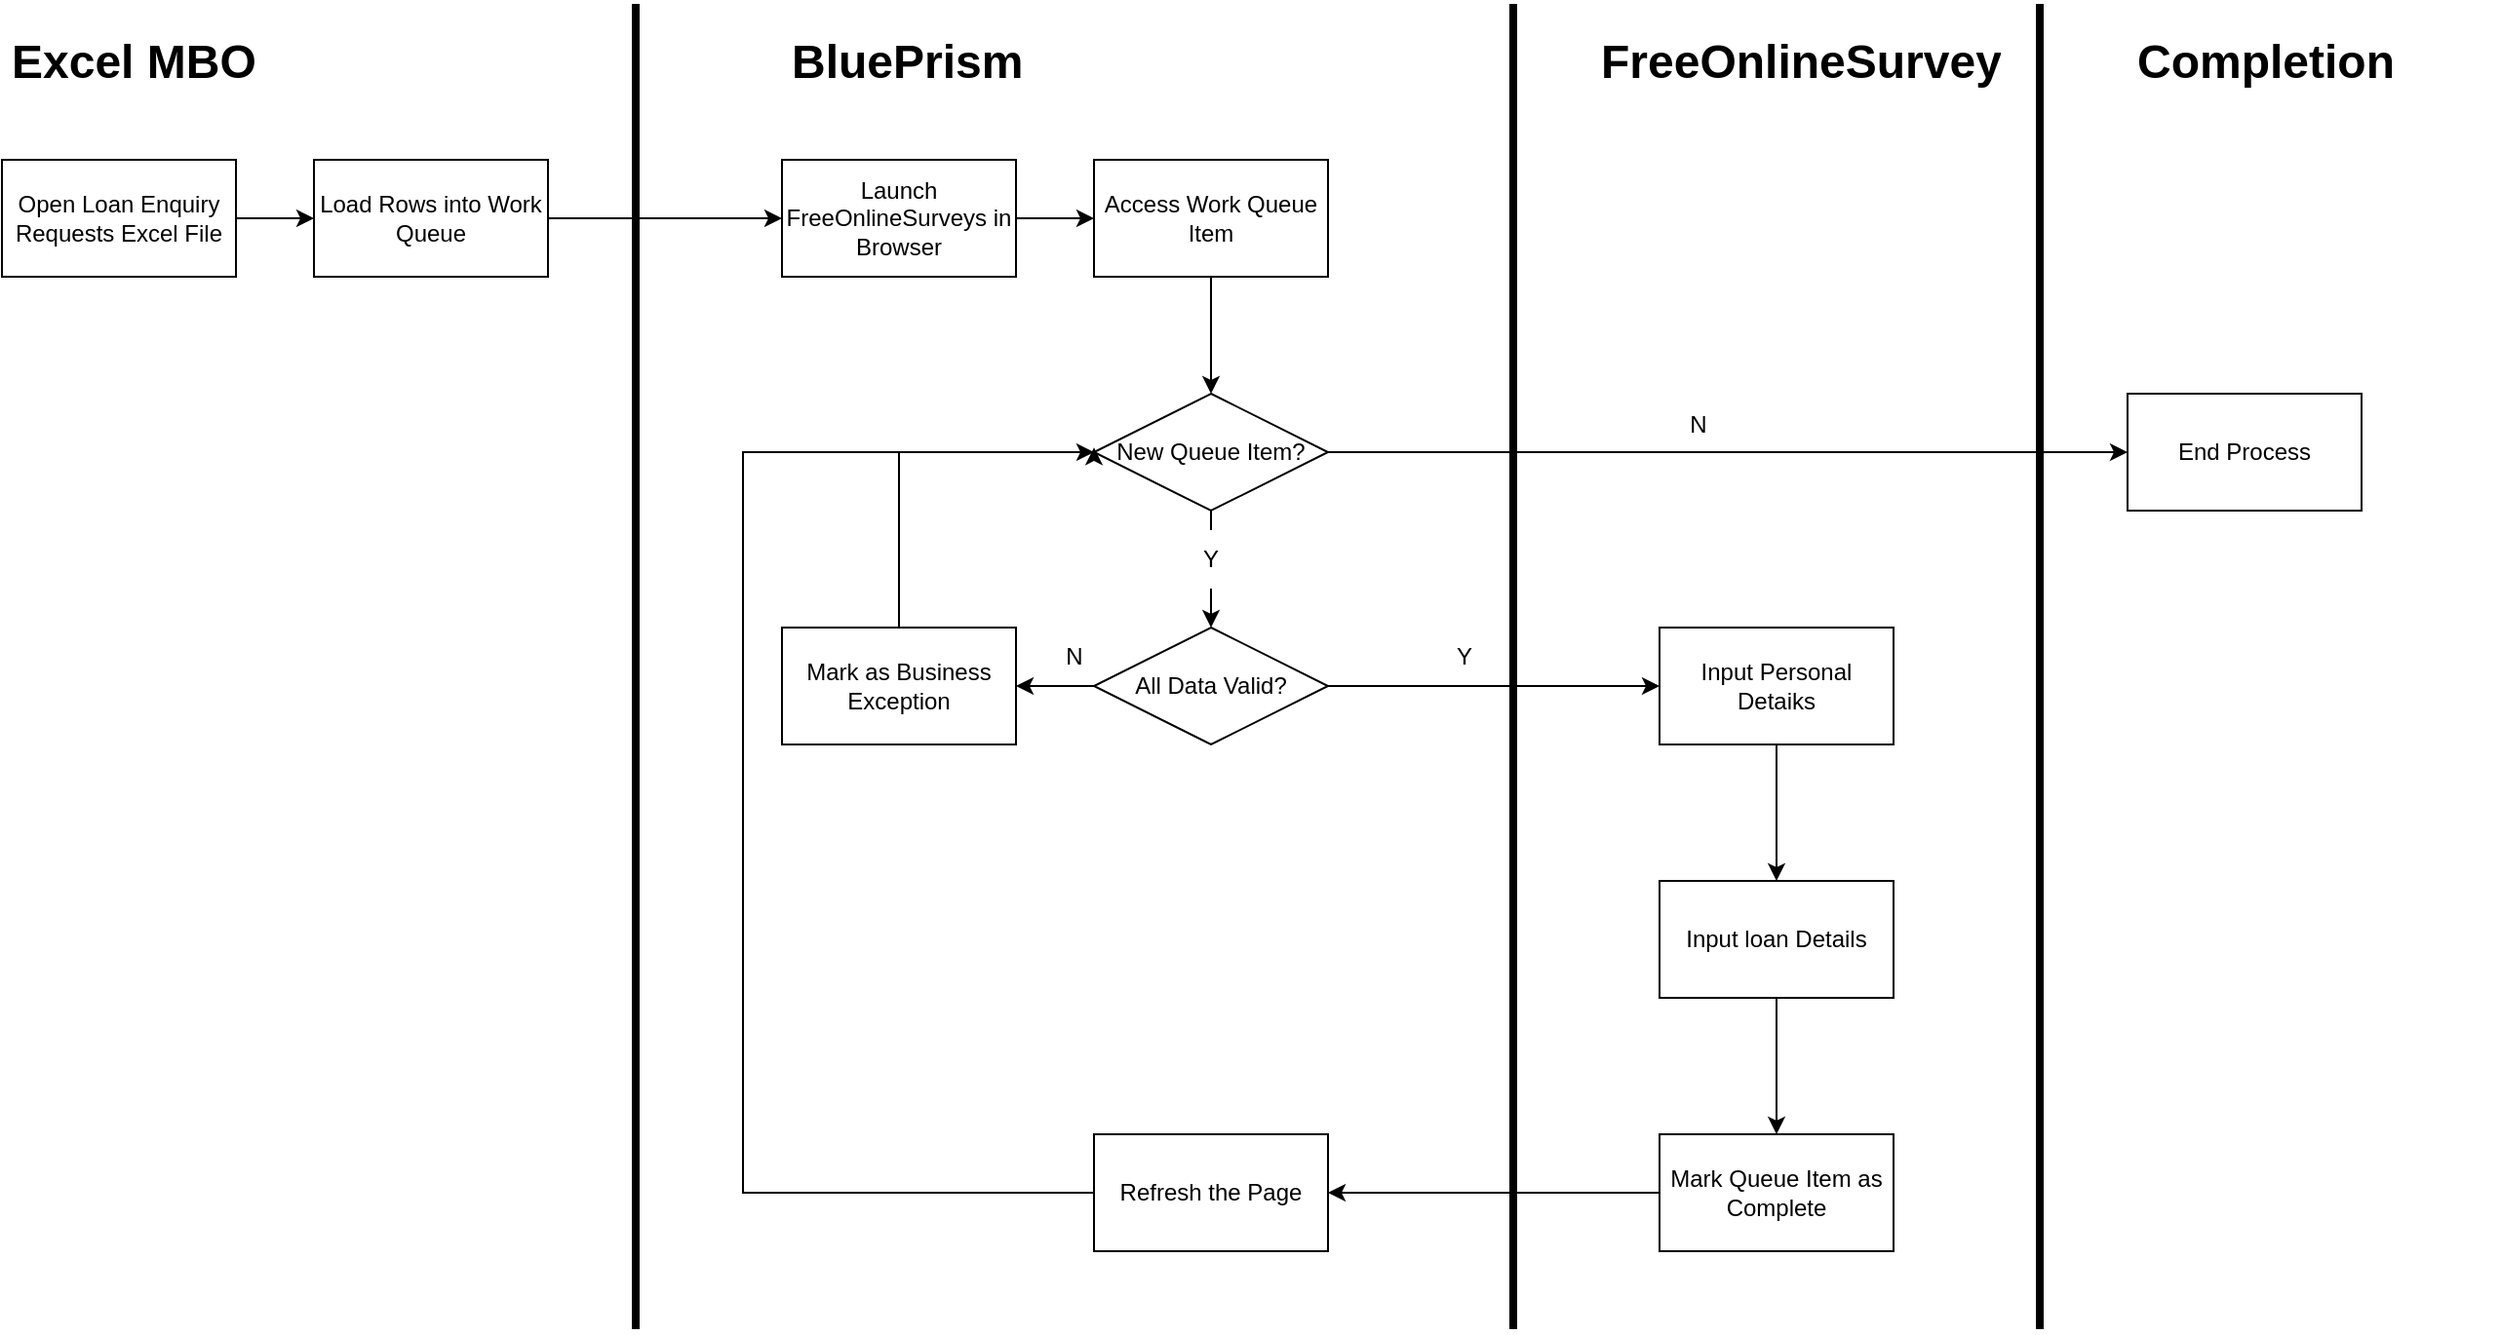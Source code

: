<mxfile version="18.0.7" type="github">
  <diagram id="U8ebJ5xUTrtA2iBMNmvC" name="Page-1">
    <mxGraphModel dx="1730" dy="2065" grid="1" gridSize="10" guides="1" tooltips="1" connect="1" arrows="1" fold="1" page="1" pageScale="1" pageWidth="850" pageHeight="1100" math="0" shadow="0">
      <root>
        <mxCell id="0" />
        <mxCell id="1" parent="0" />
        <mxCell id="oEMK2DDUVSLNxm1tjfRJ-281" style="edgeStyle=none;rounded=0;orthogonalLoop=1;jettySize=auto;html=1;exitX=1;exitY=0.5;exitDx=0;exitDy=0;entryX=0;entryY=0.5;entryDx=0;entryDy=0;" parent="1" source="oEMK2DDUVSLNxm1tjfRJ-1" target="oEMK2DDUVSLNxm1tjfRJ-2" edge="1">
          <mxGeometry relative="1" as="geometry">
            <Array as="points">
              <mxPoint x="240" y="110" />
            </Array>
          </mxGeometry>
        </mxCell>
        <mxCell id="oEMK2DDUVSLNxm1tjfRJ-1" value="Open Loan Enquiry Requests Excel File" style="rounded=0;whiteSpace=wrap;html=1;" parent="1" vertex="1">
          <mxGeometry x="80" y="80" width="120" height="60" as="geometry" />
        </mxCell>
        <mxCell id="oEMK2DDUVSLNxm1tjfRJ-282" style="edgeStyle=none;rounded=0;orthogonalLoop=1;jettySize=auto;html=1;exitX=1;exitY=0.5;exitDx=0;exitDy=0;entryX=0;entryY=0.5;entryDx=0;entryDy=0;" parent="1" source="oEMK2DDUVSLNxm1tjfRJ-2" target="oEMK2DDUVSLNxm1tjfRJ-3" edge="1">
          <mxGeometry relative="1" as="geometry">
            <mxPoint x="440" y="110" as="sourcePoint" />
          </mxGeometry>
        </mxCell>
        <mxCell id="oEMK2DDUVSLNxm1tjfRJ-2" value="Load Rows into Work Queue" style="rounded=0;whiteSpace=wrap;html=1;" parent="1" vertex="1">
          <mxGeometry x="240" y="80" width="120" height="60" as="geometry" />
        </mxCell>
        <mxCell id="oEMK2DDUVSLNxm1tjfRJ-283" style="edgeStyle=none;rounded=0;orthogonalLoop=1;jettySize=auto;html=1;exitX=1;exitY=0.5;exitDx=0;exitDy=0;entryX=0;entryY=0.5;entryDx=0;entryDy=0;" parent="1" source="oEMK2DDUVSLNxm1tjfRJ-3" target="oEMK2DDUVSLNxm1tjfRJ-4" edge="1">
          <mxGeometry relative="1" as="geometry" />
        </mxCell>
        <mxCell id="oEMK2DDUVSLNxm1tjfRJ-3" value="Launch FreeOnlineSurveys in Browser" style="rounded=0;whiteSpace=wrap;html=1;" parent="1" vertex="1">
          <mxGeometry x="480" y="80" width="120" height="60" as="geometry" />
        </mxCell>
        <mxCell id="oEMK2DDUVSLNxm1tjfRJ-284" style="edgeStyle=none;rounded=0;orthogonalLoop=1;jettySize=auto;html=1;exitX=0.5;exitY=1;exitDx=0;exitDy=0;entryX=0.5;entryY=0;entryDx=0;entryDy=0;" parent="1" source="oEMK2DDUVSLNxm1tjfRJ-4" target="oEMK2DDUVSLNxm1tjfRJ-5" edge="1">
          <mxGeometry relative="1" as="geometry" />
        </mxCell>
        <mxCell id="oEMK2DDUVSLNxm1tjfRJ-4" value="Access Work Queue Item" style="rounded=0;whiteSpace=wrap;html=1;" parent="1" vertex="1">
          <mxGeometry x="640" y="80" width="120" height="60" as="geometry" />
        </mxCell>
        <mxCell id="oEMK2DDUVSLNxm1tjfRJ-286" style="edgeStyle=none;rounded=0;orthogonalLoop=1;jettySize=auto;html=1;exitX=0.5;exitY=1;exitDx=0;exitDy=0;startArrow=none;" parent="1" source="oEMK2DDUVSLNxm1tjfRJ-287" edge="1">
          <mxGeometry relative="1" as="geometry">
            <mxPoint x="700" y="320" as="targetPoint" />
          </mxGeometry>
        </mxCell>
        <mxCell id="oEMK2DDUVSLNxm1tjfRJ-340" style="edgeStyle=none;rounded=0;orthogonalLoop=1;jettySize=auto;html=1;exitX=1;exitY=0.5;exitDx=0;exitDy=0;entryX=0;entryY=0.5;entryDx=0;entryDy=0;" parent="1" source="oEMK2DDUVSLNxm1tjfRJ-5" target="oEMK2DDUVSLNxm1tjfRJ-339" edge="1">
          <mxGeometry relative="1" as="geometry" />
        </mxCell>
        <mxCell id="oEMK2DDUVSLNxm1tjfRJ-5" value="New Queue Item?" style="rhombus;whiteSpace=wrap;html=1;" parent="1" vertex="1">
          <mxGeometry x="640" y="200" width="120" height="60" as="geometry" />
        </mxCell>
        <mxCell id="oEMK2DDUVSLNxm1tjfRJ-287" value="Y" style="text;html=1;strokeColor=none;fillColor=none;align=center;verticalAlign=middle;whiteSpace=wrap;rounded=0;" parent="1" vertex="1">
          <mxGeometry x="670" y="270" width="60" height="30" as="geometry" />
        </mxCell>
        <mxCell id="oEMK2DDUVSLNxm1tjfRJ-288" value="" style="edgeStyle=none;rounded=0;orthogonalLoop=1;jettySize=auto;html=1;exitX=0.5;exitY=1;exitDx=0;exitDy=0;endArrow=none;" parent="1" source="oEMK2DDUVSLNxm1tjfRJ-5" target="oEMK2DDUVSLNxm1tjfRJ-287" edge="1">
          <mxGeometry relative="1" as="geometry">
            <mxPoint x="700" y="260" as="sourcePoint" />
            <mxPoint x="700" y="320" as="targetPoint" />
          </mxGeometry>
        </mxCell>
        <mxCell id="oEMK2DDUVSLNxm1tjfRJ-291" value="" style="edgeStyle=none;rounded=0;orthogonalLoop=1;jettySize=auto;html=1;" parent="1" source="oEMK2DDUVSLNxm1tjfRJ-289" target="oEMK2DDUVSLNxm1tjfRJ-290" edge="1">
          <mxGeometry relative="1" as="geometry" />
        </mxCell>
        <mxCell id="oEMK2DDUVSLNxm1tjfRJ-303" style="edgeStyle=none;rounded=0;orthogonalLoop=1;jettySize=auto;html=1;exitX=1;exitY=0.5;exitDx=0;exitDy=0;entryX=0;entryY=0.5;entryDx=0;entryDy=0;startArrow=none;" parent="1" source="oEMK2DDUVSLNxm1tjfRJ-289" target="oEMK2DDUVSLNxm1tjfRJ-306" edge="1">
          <mxGeometry relative="1" as="geometry">
            <mxPoint x="700" y="440" as="targetPoint" />
          </mxGeometry>
        </mxCell>
        <mxCell id="oEMK2DDUVSLNxm1tjfRJ-289" value="All Data Valid?" style="rhombus;whiteSpace=wrap;html=1;" parent="1" vertex="1">
          <mxGeometry x="640" y="320" width="120" height="60" as="geometry" />
        </mxCell>
        <mxCell id="oEMK2DDUVSLNxm1tjfRJ-295" style="edgeStyle=orthogonalEdgeStyle;rounded=0;orthogonalLoop=1;jettySize=auto;html=1;exitX=0.5;exitY=0;exitDx=0;exitDy=0;entryX=0;entryY=0.5;entryDx=0;entryDy=0;" parent="1" source="oEMK2DDUVSLNxm1tjfRJ-290" target="oEMK2DDUVSLNxm1tjfRJ-5" edge="1">
          <mxGeometry relative="1" as="geometry" />
        </mxCell>
        <mxCell id="oEMK2DDUVSLNxm1tjfRJ-290" value="Mark as Business Exception" style="rounded=0;whiteSpace=wrap;html=1;" parent="1" vertex="1">
          <mxGeometry x="480" y="320" width="120" height="60" as="geometry" />
        </mxCell>
        <mxCell id="oEMK2DDUVSLNxm1tjfRJ-292" value="N" style="text;html=1;strokeColor=none;fillColor=none;align=center;verticalAlign=middle;whiteSpace=wrap;rounded=0;" parent="1" vertex="1">
          <mxGeometry x="600" y="320" width="60" height="30" as="geometry" />
        </mxCell>
        <mxCell id="oEMK2DDUVSLNxm1tjfRJ-304" value="Y" style="text;html=1;strokeColor=none;fillColor=none;align=center;verticalAlign=middle;whiteSpace=wrap;rounded=0;" parent="1" vertex="1">
          <mxGeometry x="800" y="320" width="60" height="30" as="geometry" />
        </mxCell>
        <mxCell id="eaZtcSIqE02xHapMZnzl-8" style="edgeStyle=orthogonalEdgeStyle;rounded=0;orthogonalLoop=1;jettySize=auto;html=1;exitX=0.5;exitY=1;exitDx=0;exitDy=0;entryX=0.5;entryY=0;entryDx=0;entryDy=0;" edge="1" parent="1" source="oEMK2DDUVSLNxm1tjfRJ-306" target="eaZtcSIqE02xHapMZnzl-5">
          <mxGeometry relative="1" as="geometry" />
        </mxCell>
        <mxCell id="oEMK2DDUVSLNxm1tjfRJ-306" value="Input Personal Detaiks" style="rounded=0;whiteSpace=wrap;html=1;" parent="1" vertex="1">
          <mxGeometry x="930" y="320" width="120" height="60" as="geometry" />
        </mxCell>
        <mxCell id="oEMK2DDUVSLNxm1tjfRJ-337" style="edgeStyle=orthogonalEdgeStyle;rounded=0;orthogonalLoop=1;jettySize=auto;html=1;exitX=0;exitY=0.5;exitDx=0;exitDy=0;entryX=1;entryY=0.5;entryDx=0;entryDy=0;" parent="1" source="oEMK2DDUVSLNxm1tjfRJ-334" target="oEMK2DDUVSLNxm1tjfRJ-335" edge="1">
          <mxGeometry relative="1" as="geometry" />
        </mxCell>
        <mxCell id="oEMK2DDUVSLNxm1tjfRJ-334" value="Mark Queue Item as Complete" style="rounded=0;whiteSpace=wrap;html=1;" parent="1" vertex="1">
          <mxGeometry x="930" y="580" width="120" height="60" as="geometry" />
        </mxCell>
        <mxCell id="rsWuoSXoNWFiBm00eFx8-3" style="edgeStyle=orthogonalEdgeStyle;rounded=0;orthogonalLoop=1;jettySize=auto;html=1;exitX=0;exitY=0.5;exitDx=0;exitDy=0;" parent="1" source="oEMK2DDUVSLNxm1tjfRJ-335" edge="1">
          <mxGeometry relative="1" as="geometry">
            <mxPoint x="640" y="227.6" as="targetPoint" />
            <Array as="points">
              <mxPoint x="460" y="610" />
              <mxPoint x="460" y="230" />
              <mxPoint x="640" y="230" />
            </Array>
          </mxGeometry>
        </mxCell>
        <mxCell id="oEMK2DDUVSLNxm1tjfRJ-335" value="Refresh the Page" style="rounded=0;whiteSpace=wrap;html=1;" parent="1" vertex="1">
          <mxGeometry x="640" y="580" width="120" height="60" as="geometry" />
        </mxCell>
        <mxCell id="oEMK2DDUVSLNxm1tjfRJ-339" value="End Process" style="rounded=0;whiteSpace=wrap;html=1;" parent="1" vertex="1">
          <mxGeometry x="1170" y="200" width="120" height="60" as="geometry" />
        </mxCell>
        <mxCell id="oEMK2DDUVSLNxm1tjfRJ-341" value="N" style="text;strokeColor=none;fillColor=none;align=center;verticalAlign=middle;rounded=0;" parent="1" vertex="1">
          <mxGeometry x="920" y="200" width="60" height="30" as="geometry" />
        </mxCell>
        <mxCell id="oEMK2DDUVSLNxm1tjfRJ-344" value="&lt;h1&gt;Excel MBO&lt;/h1&gt;" style="text;html=1;strokeColor=none;fillColor=none;spacing=5;spacingTop=-20;whiteSpace=wrap;overflow=hidden;rounded=0;" parent="1" vertex="1">
          <mxGeometry x="80" y="10" width="190" height="50" as="geometry" />
        </mxCell>
        <mxCell id="oEMK2DDUVSLNxm1tjfRJ-345" value="&lt;h1&gt;BluePrism&lt;/h1&gt;" style="text;html=1;strokeColor=none;fillColor=none;spacing=5;spacingTop=-20;whiteSpace=wrap;overflow=hidden;rounded=0;" parent="1" vertex="1">
          <mxGeometry x="480" y="10" width="190" height="60" as="geometry" />
        </mxCell>
        <mxCell id="oEMK2DDUVSLNxm1tjfRJ-346" value="&lt;h1&gt;FreeOnlineSurvey&lt;/h1&gt;" style="text;html=1;strokeColor=none;fillColor=none;spacing=5;spacingTop=-20;whiteSpace=wrap;overflow=hidden;rounded=0;" parent="1" vertex="1">
          <mxGeometry x="895" y="10" width="235" height="45" as="geometry" />
        </mxCell>
        <mxCell id="oEMK2DDUVSLNxm1tjfRJ-347" value="&lt;h1&gt;Completion&lt;/h1&gt;" style="text;html=1;strokeColor=none;fillColor=none;spacing=5;spacingTop=-20;whiteSpace=wrap;overflow=hidden;rounded=0;" parent="1" vertex="1">
          <mxGeometry x="1170" y="10" width="190" height="50" as="geometry" />
        </mxCell>
        <mxCell id="oEMK2DDUVSLNxm1tjfRJ-348" value="" style="line;strokeWidth=4;direction=south;html=1;perimeter=backbonePerimeter;points=[];outlineConnect=0;labelBackgroundColor=#99FFFF;" parent="1" vertex="1">
          <mxGeometry x="400" width="10" height="680" as="geometry" />
        </mxCell>
        <mxCell id="oEMK2DDUVSLNxm1tjfRJ-350" value="" style="line;strokeWidth=4;direction=south;html=1;perimeter=backbonePerimeter;points=[];outlineConnect=0;labelBackgroundColor=#99FFFF;" parent="1" vertex="1">
          <mxGeometry x="850" width="10" height="680" as="geometry" />
        </mxCell>
        <mxCell id="oEMK2DDUVSLNxm1tjfRJ-352" value="" style="line;strokeWidth=4;direction=south;html=1;perimeter=backbonePerimeter;points=[];outlineConnect=0;labelBackgroundColor=none;" parent="1" vertex="1">
          <mxGeometry x="1120" width="10" height="680" as="geometry" />
        </mxCell>
        <mxCell id="eaZtcSIqE02xHapMZnzl-10" style="edgeStyle=orthogonalEdgeStyle;rounded=0;orthogonalLoop=1;jettySize=auto;html=1;exitX=0.5;exitY=1;exitDx=0;exitDy=0;entryX=0.5;entryY=0;entryDx=0;entryDy=0;" edge="1" parent="1" source="eaZtcSIqE02xHapMZnzl-5" target="oEMK2DDUVSLNxm1tjfRJ-334">
          <mxGeometry relative="1" as="geometry" />
        </mxCell>
        <mxCell id="eaZtcSIqE02xHapMZnzl-5" value="Input loan Details" style="rounded=0;whiteSpace=wrap;html=1;" vertex="1" parent="1">
          <mxGeometry x="930" y="450" width="120" height="60" as="geometry" />
        </mxCell>
      </root>
    </mxGraphModel>
  </diagram>
</mxfile>
